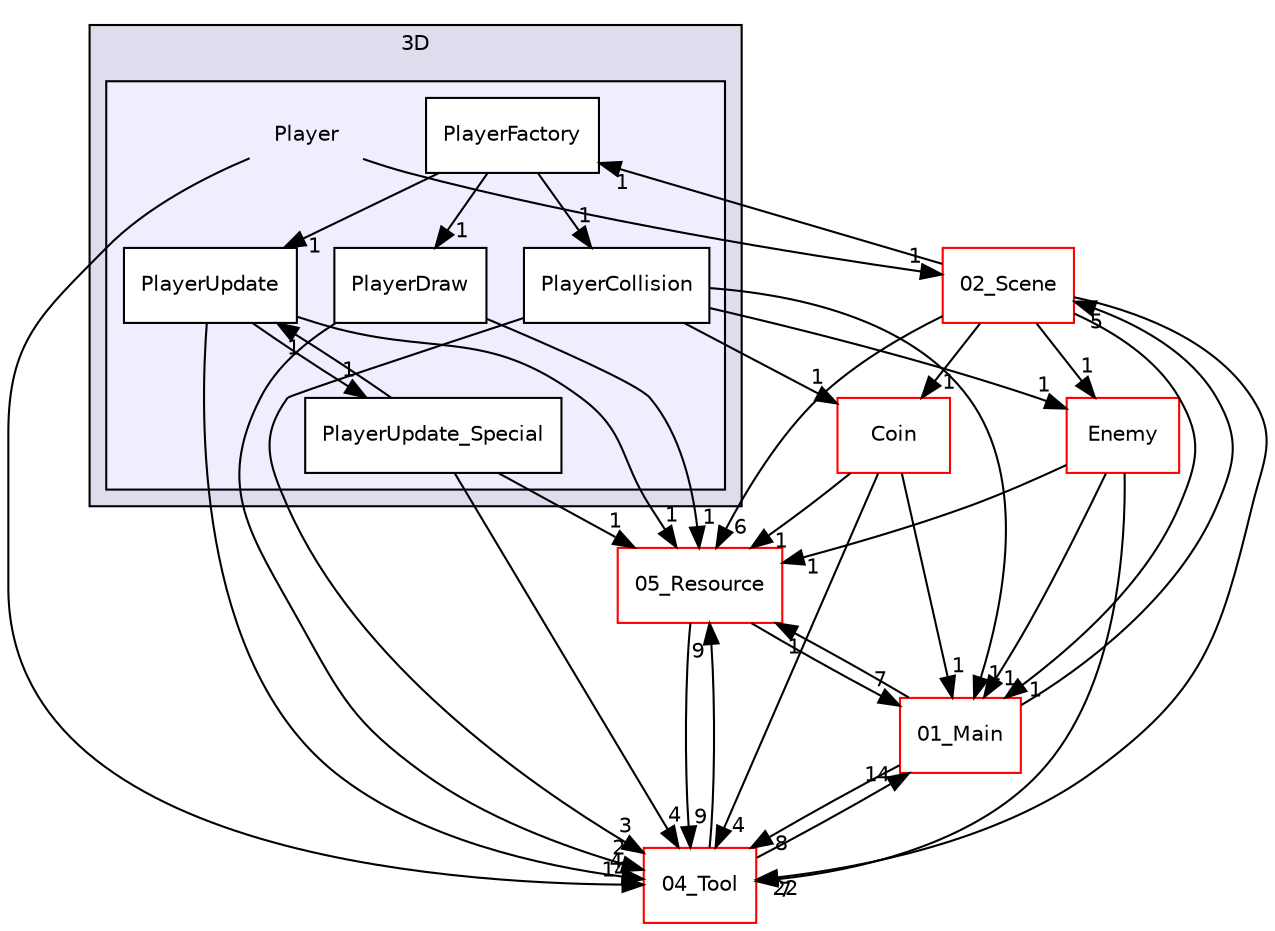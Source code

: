 digraph "C:/HAL/PG関係/03_作成プログラム/03_HAL授業/就職作品/Project/source/03_Object/3D/Player" {
  compound=true
  node [ fontsize="10", fontname="Helvetica"];
  edge [ labelfontsize="10", labelfontname="Helvetica"];
  subgraph clusterdir_b5c784a4069e49dd96204fa1e19404fe {
    graph [ bgcolor="#ddddee", pencolor="black", label="3D" fontname="Helvetica", fontsize="10", URL="dir_b5c784a4069e49dd96204fa1e19404fe.html"]
  subgraph clusterdir_5e115f3b25cc5f2cc1bddec10688de55 {
    graph [ bgcolor="#eeeeff", pencolor="black", label="" URL="dir_5e115f3b25cc5f2cc1bddec10688de55.html"];
    dir_5e115f3b25cc5f2cc1bddec10688de55 [shape=plaintext label="Player"];
    dir_295520b930b11cedd5d44381915aff23 [shape=box label="PlayerCollision" color="black" fillcolor="white" style="filled" URL="dir_295520b930b11cedd5d44381915aff23.html"];
    dir_d2ef319e0c9d6c9d5b294728ec4df479 [shape=box label="PlayerDraw" color="black" fillcolor="white" style="filled" URL="dir_d2ef319e0c9d6c9d5b294728ec4df479.html"];
    dir_b6abec0e995f8fd54142a687788e1be2 [shape=box label="PlayerFactory" color="black" fillcolor="white" style="filled" URL="dir_b6abec0e995f8fd54142a687788e1be2.html"];
    dir_8eed6a936a795cfd91425f3337dafb85 [shape=box label="PlayerUpdate" color="black" fillcolor="white" style="filled" URL="dir_8eed6a936a795cfd91425f3337dafb85.html"];
    dir_3c30da9c0a7ed116ee5f29671f4bc2f0 [shape=box label="PlayerUpdate_Special" color="black" fillcolor="white" style="filled" URL="dir_3c30da9c0a7ed116ee5f29671f4bc2f0.html"];
  }
  }
  dir_153dde92bfee5403e93b1534741876d0 [shape=box label="02_Scene" fillcolor="white" style="filled" color="red" URL="dir_153dde92bfee5403e93b1534741876d0.html"];
  dir_6e58c436369e4a795ef16d3c489c4702 [shape=box label="05_Resource" fillcolor="white" style="filled" color="red" URL="dir_6e58c436369e4a795ef16d3c489c4702.html"];
  dir_d7e0830c1cceaebb1934ac97244cce23 [shape=box label="Coin" fillcolor="white" style="filled" color="red" URL="dir_d7e0830c1cceaebb1934ac97244cce23.html"];
  dir_b2ee2f4b37d8460d9f5246ffd8c74e11 [shape=box label="01_Main" fillcolor="white" style="filled" color="red" URL="dir_b2ee2f4b37d8460d9f5246ffd8c74e11.html"];
  dir_48bb4aacea20c6a8378e1408d864b090 [shape=box label="04_Tool" fillcolor="white" style="filled" color="red" URL="dir_48bb4aacea20c6a8378e1408d864b090.html"];
  dir_16a2e82dc842b34d2540912c9a40711d [shape=box label="Enemy" fillcolor="white" style="filled" color="red" URL="dir_16a2e82dc842b34d2540912c9a40711d.html"];
  dir_153dde92bfee5403e93b1534741876d0->dir_b6abec0e995f8fd54142a687788e1be2 [headlabel="1", labeldistance=1.5 headhref="dir_000010_000070.html"];
  dir_153dde92bfee5403e93b1534741876d0->dir_6e58c436369e4a795ef16d3c489c4702 [headlabel="6", labeldistance=1.5 headhref="dir_000010_000158.html"];
  dir_153dde92bfee5403e93b1534741876d0->dir_b2ee2f4b37d8460d9f5246ffd8c74e11 [headlabel="1", labeldistance=1.5 headhref="dir_000010_000001.html"];
  dir_153dde92bfee5403e93b1534741876d0->dir_d7e0830c1cceaebb1934ac97244cce23 [headlabel="1", labeldistance=1.5 headhref="dir_000010_000051.html"];
  dir_153dde92bfee5403e93b1534741876d0->dir_48bb4aacea20c6a8378e1408d864b090 [headlabel="22", labeldistance=1.5 headhref="dir_000010_000080.html"];
  dir_153dde92bfee5403e93b1534741876d0->dir_16a2e82dc842b34d2540912c9a40711d [headlabel="1", labeldistance=1.5 headhref="dir_000010_000055.html"];
  dir_b6abec0e995f8fd54142a687788e1be2->dir_295520b930b11cedd5d44381915aff23 [headlabel="1", labeldistance=1.5 headhref="dir_000070_000068.html"];
  dir_b6abec0e995f8fd54142a687788e1be2->dir_8eed6a936a795cfd91425f3337dafb85 [headlabel="1", labeldistance=1.5 headhref="dir_000070_000071.html"];
  dir_b6abec0e995f8fd54142a687788e1be2->dir_d2ef319e0c9d6c9d5b294728ec4df479 [headlabel="1", labeldistance=1.5 headhref="dir_000070_000069.html"];
  dir_295520b930b11cedd5d44381915aff23->dir_d7e0830c1cceaebb1934ac97244cce23 [headlabel="1", labeldistance=1.5 headhref="dir_000068_000051.html"];
  dir_295520b930b11cedd5d44381915aff23->dir_b2ee2f4b37d8460d9f5246ffd8c74e11 [headlabel="1", labeldistance=1.5 headhref="dir_000068_000001.html"];
  dir_295520b930b11cedd5d44381915aff23->dir_48bb4aacea20c6a8378e1408d864b090 [headlabel="3", labeldistance=1.5 headhref="dir_000068_000080.html"];
  dir_295520b930b11cedd5d44381915aff23->dir_16a2e82dc842b34d2540912c9a40711d [headlabel="1", labeldistance=1.5 headhref="dir_000068_000055.html"];
  dir_6e58c436369e4a795ef16d3c489c4702->dir_b2ee2f4b37d8460d9f5246ffd8c74e11 [headlabel="7", labeldistance=1.5 headhref="dir_000158_000001.html"];
  dir_6e58c436369e4a795ef16d3c489c4702->dir_48bb4aacea20c6a8378e1408d864b090 [headlabel="9", labeldistance=1.5 headhref="dir_000158_000080.html"];
  dir_b2ee2f4b37d8460d9f5246ffd8c74e11->dir_153dde92bfee5403e93b1534741876d0 [headlabel="5", labeldistance=1.5 headhref="dir_000001_000010.html"];
  dir_b2ee2f4b37d8460d9f5246ffd8c74e11->dir_6e58c436369e4a795ef16d3c489c4702 [headlabel="1", labeldistance=1.5 headhref="dir_000001_000158.html"];
  dir_b2ee2f4b37d8460d9f5246ffd8c74e11->dir_48bb4aacea20c6a8378e1408d864b090 [headlabel="8", labeldistance=1.5 headhref="dir_000001_000080.html"];
  dir_d7e0830c1cceaebb1934ac97244cce23->dir_6e58c436369e4a795ef16d3c489c4702 [headlabel="1", labeldistance=1.5 headhref="dir_000051_000158.html"];
  dir_d7e0830c1cceaebb1934ac97244cce23->dir_b2ee2f4b37d8460d9f5246ffd8c74e11 [headlabel="1", labeldistance=1.5 headhref="dir_000051_000001.html"];
  dir_d7e0830c1cceaebb1934ac97244cce23->dir_48bb4aacea20c6a8378e1408d864b090 [headlabel="4", labeldistance=1.5 headhref="dir_000051_000080.html"];
  dir_3c30da9c0a7ed116ee5f29671f4bc2f0->dir_6e58c436369e4a795ef16d3c489c4702 [headlabel="1", labeldistance=1.5 headhref="dir_000072_000158.html"];
  dir_3c30da9c0a7ed116ee5f29671f4bc2f0->dir_8eed6a936a795cfd91425f3337dafb85 [headlabel="1", labeldistance=1.5 headhref="dir_000072_000071.html"];
  dir_3c30da9c0a7ed116ee5f29671f4bc2f0->dir_48bb4aacea20c6a8378e1408d864b090 [headlabel="4", labeldistance=1.5 headhref="dir_000072_000080.html"];
  dir_8eed6a936a795cfd91425f3337dafb85->dir_6e58c436369e4a795ef16d3c489c4702 [headlabel="1", labeldistance=1.5 headhref="dir_000071_000158.html"];
  dir_8eed6a936a795cfd91425f3337dafb85->dir_3c30da9c0a7ed116ee5f29671f4bc2f0 [headlabel="1", labeldistance=1.5 headhref="dir_000071_000072.html"];
  dir_8eed6a936a795cfd91425f3337dafb85->dir_48bb4aacea20c6a8378e1408d864b090 [headlabel="4", labeldistance=1.5 headhref="dir_000071_000080.html"];
  dir_48bb4aacea20c6a8378e1408d864b090->dir_6e58c436369e4a795ef16d3c489c4702 [headlabel="9", labeldistance=1.5 headhref="dir_000080_000158.html"];
  dir_48bb4aacea20c6a8378e1408d864b090->dir_b2ee2f4b37d8460d9f5246ffd8c74e11 [headlabel="14", labeldistance=1.5 headhref="dir_000080_000001.html"];
  dir_5e115f3b25cc5f2cc1bddec10688de55->dir_153dde92bfee5403e93b1534741876d0 [headlabel="1", labeldistance=1.5 headhref="dir_000067_000010.html"];
  dir_5e115f3b25cc5f2cc1bddec10688de55->dir_48bb4aacea20c6a8378e1408d864b090 [headlabel="14", labeldistance=1.5 headhref="dir_000067_000080.html"];
  dir_16a2e82dc842b34d2540912c9a40711d->dir_6e58c436369e4a795ef16d3c489c4702 [headlabel="1", labeldistance=1.5 headhref="dir_000055_000158.html"];
  dir_16a2e82dc842b34d2540912c9a40711d->dir_b2ee2f4b37d8460d9f5246ffd8c74e11 [headlabel="1", labeldistance=1.5 headhref="dir_000055_000001.html"];
  dir_16a2e82dc842b34d2540912c9a40711d->dir_48bb4aacea20c6a8378e1408d864b090 [headlabel="7", labeldistance=1.5 headhref="dir_000055_000080.html"];
  dir_d2ef319e0c9d6c9d5b294728ec4df479->dir_6e58c436369e4a795ef16d3c489c4702 [headlabel="1", labeldistance=1.5 headhref="dir_000069_000158.html"];
  dir_d2ef319e0c9d6c9d5b294728ec4df479->dir_48bb4aacea20c6a8378e1408d864b090 [headlabel="2", labeldistance=1.5 headhref="dir_000069_000080.html"];
}
